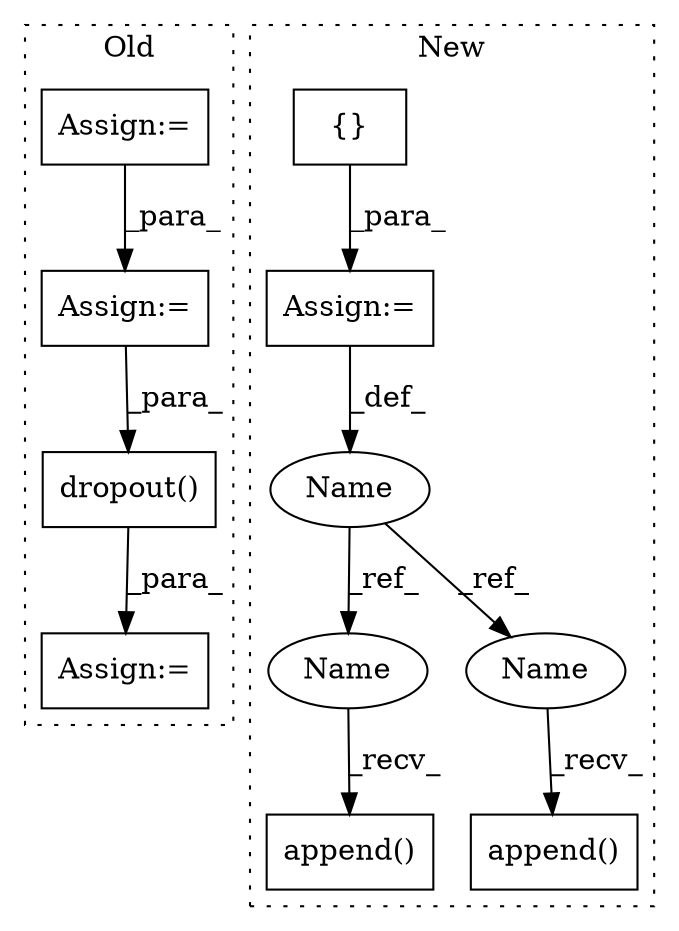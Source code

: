 digraph G {
subgraph cluster0 {
1 [label="dropout()" a="75" s="2159,2173" l="13,1" shape="box"];
3 [label="Assign:=" a="68" s="2156" l="3" shape="box"];
4 [label="Assign:=" a="68" s="1981" l="3" shape="box"];
5 [label="Assign:=" a="68" s="2058" l="3" shape="box"];
label = "Old";
style="dotted";
}
subgraph cluster1 {
2 [label="{}" a="59" s="1355,1355" l="2,1" shape="box"];
6 [label="Assign:=" a="68" s="1352" l="3" shape="box"];
7 [label="append()" a="75" s="1518,1533" l="14,1" shape="box"];
8 [label="Name" a="87" s="1346" l="6" shape="ellipse"];
9 [label="append()" a="75" s="1429,1444" l="14,1" shape="box"];
10 [label="Name" a="87" s="1518" l="6" shape="ellipse"];
11 [label="Name" a="87" s="1429" l="6" shape="ellipse"];
label = "New";
style="dotted";
}
1 -> 3 [label="_para_"];
2 -> 6 [label="_para_"];
4 -> 5 [label="_para_"];
5 -> 1 [label="_para_"];
6 -> 8 [label="_def_"];
8 -> 11 [label="_ref_"];
8 -> 10 [label="_ref_"];
10 -> 7 [label="_recv_"];
11 -> 9 [label="_recv_"];
}
